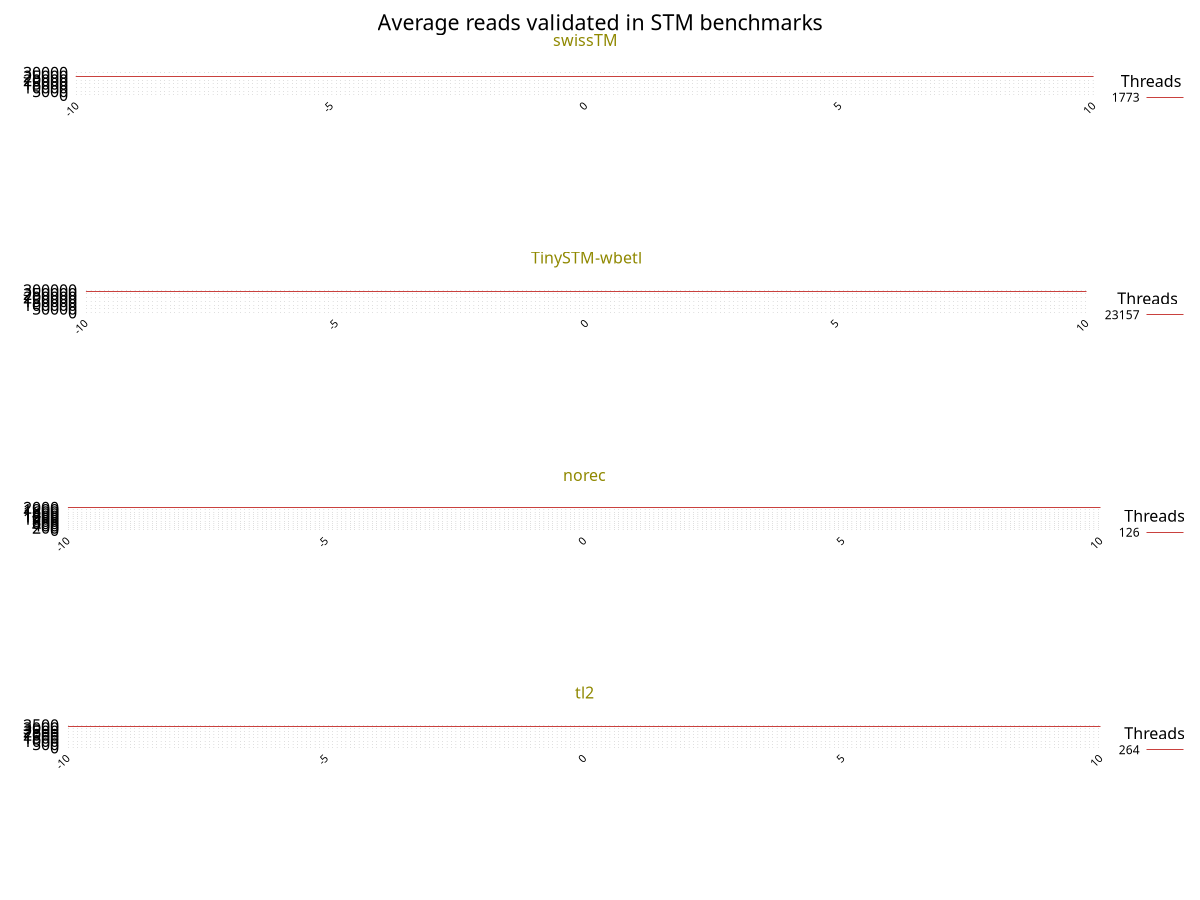 set terminal wxt size 1440,1200
set multiplot layout 4,1 rowsfirst title "Average reads validated in STM benchmarks" font ",16"
set title "Average reads validated for all benchmark programs" font ",16"
set datafile missing '0'
set border 0
set tics scale 0
set xtics nomirror rotate by 45 right scale 0 font ",8"
set bmargin 8
set style fill solid 1.00
set grid ytics lc rgb "#606060"
unset border
set yrange [0:*]
set datafile separator whitespace
set boxwidth 0.95
set style data histogram
set style histogram rowstacked
set key outside right vertical
set key invert
set key title "Threads"
set key font ",9"

set title "swissTM" font ",12" tc rgb "#8f8800"
plot newhistogram, \
      'results-cpu/RSET-SIZE-swissTM' u 2:xtic(1) t col lc rgbcolor "#696969" lt 1 fs pattern 3, \
      '' u ($3) t col lc rgbcolor "#696969" lt 1 fs pattern 3, \
      '' u ($4) t col lc rgbcolor "#808080" lt 1 fs pattern 3, \
      '' u ($5) t col lc rgbcolor "#A9A9A9" lt 1 fs pattern 3, \
      '' u ($6) t col lc rgbcolor "#C0C0C0" lt 1 fs pattern 3, \
      '' u ($7) t col lc rgbcolor "#D3D3D3" lt 1 fs pattern 3, \
      '' u ($0-1):($8):(sprintf('%d', $10)) notitle w labels rotate by 90 left font ",8",\
      25517.761194 t sprintf('%d', 1773.894737) lc rgb "#c9413e" 

set title "TinySTM-wbetl" font ",12" tc rgb "#8f8800"
plot newhistogram, \
      'results-cpu/RSET-SIZE-TinySTM-wbetl' u 2:xtic(1) t col lc rgbcolor "#696969" lt 1 fs pattern 3, \
      '' u ($3) t col lc rgbcolor "#696969" lt 1 fs pattern 3, \
      '' u ($4) t col lc rgbcolor "#808080" lt 1 fs pattern 3, \
      '' u ($5) t col lc rgbcolor "#A9A9A9" lt 1 fs pattern 3, \
      '' u ($6) t col lc rgbcolor "#C0C0C0" lt 1 fs pattern 3, \
      '' u ($7) t col lc rgbcolor "#D3D3D3" lt 1 fs pattern 3, \
      '' u ($0-1):($8):(sprintf('%d', $10)) notitle w labels rotate by 90 left font ",8",\
      278633.567164 t sprintf('%d', 23157.070175) lc rgb "#c9413e" 

set title "norec" font ",12" tc rgb "#8f8800"
plot newhistogram, \
      'results-cpu/RSET-SIZE-norec' u 2:xtic(1) t col lc rgbcolor "#696969" lt 1 fs pattern 3, \
      '' u ($3) t col lc rgbcolor "#696969" lt 1 fs pattern 3, \
      '' u ($4) t col lc rgbcolor "#808080" lt 1 fs pattern 3, \
      '' u ($5) t col lc rgbcolor "#A9A9A9" lt 1 fs pattern 3, \
      '' u ($6) t col lc rgbcolor "#C0C0C0" lt 1 fs pattern 3, \
      '' u ($7) t col lc rgbcolor "#D3D3D3" lt 1 fs pattern 3, \
      '' u ($0-1):($8):(sprintf('%d', $10)) notitle w labels rotate by 90 left font ",8",\
      1985.776119 t sprintf('%d', 126.675676) lc rgb "#c9413e" 

set title "tl2" font ",12" tc rgb "#8f8800"
plot newhistogram, \
      'results-cpu/RSET-SIZE-tl2' u 2:xtic(1) t col lc rgbcolor "#696969" lt 1 fs pattern 3, \
      '' u ($3) t col lc rgbcolor "#696969" lt 1 fs pattern 3, \
      '' u ($4) t col lc rgbcolor "#808080" lt 1 fs pattern 3, \
      '' u ($5) t col lc rgbcolor "#A9A9A9" lt 1 fs pattern 3, \
      '' u ($6) t col lc rgbcolor "#C0C0C0" lt 1 fs pattern 3, \
      '' u ($7) t col lc rgbcolor "#D3D3D3" lt 1 fs pattern 3, \
      '' u ($0-1):($8):(sprintf('%d', $10)) notitle w labels rotate by 90 left font ",8",\
      3266.179104 t sprintf('%d', 264.928571) lc rgb "#c9413e" 

unset multiplot
set title "Average reads validated for all benchmark programs" font ",16"
